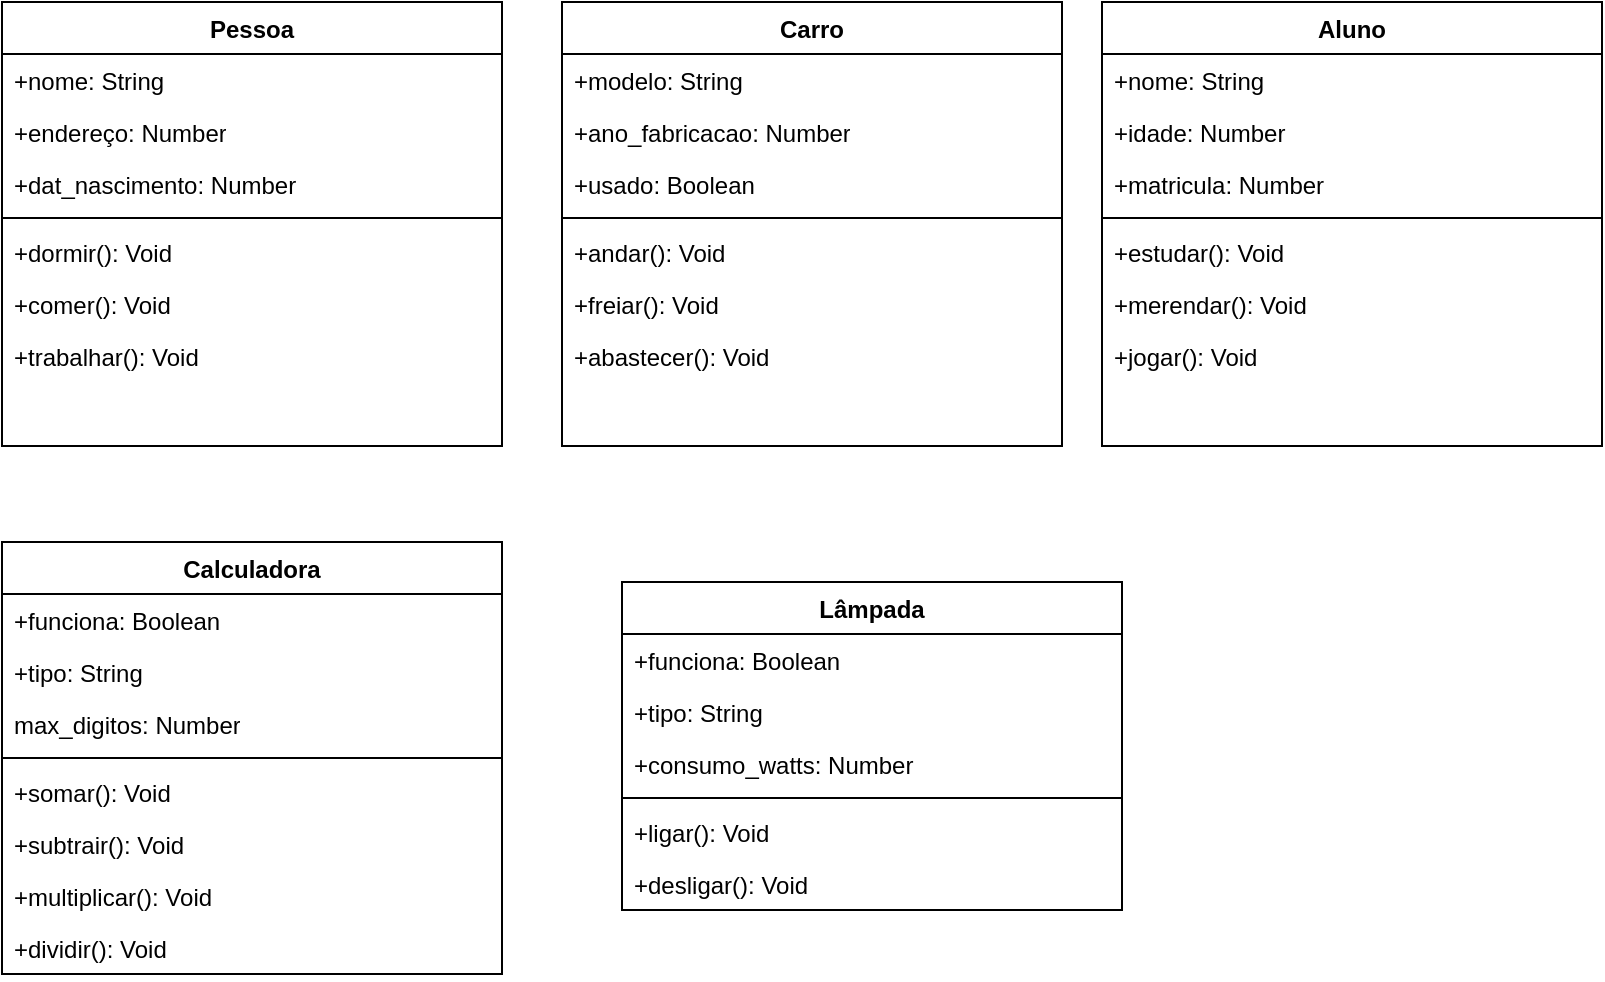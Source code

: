 <mxfile version="24.9.0">
  <diagram name="Página-1" id="UOO9eQ2JvQvyUy6u8qeK">
    <mxGraphModel dx="1434" dy="782" grid="1" gridSize="10" guides="1" tooltips="1" connect="1" arrows="1" fold="1" page="1" pageScale="1" pageWidth="827" pageHeight="1169" background="none" math="0" shadow="0">
      <root>
        <mxCell id="0" />
        <mxCell id="1" parent="0" />
        <mxCell id="2NVMPMlGQDHZLR9XXgAK-1" value="Pessoa" style="swimlane;fontStyle=1;align=center;verticalAlign=top;childLayout=stackLayout;horizontal=1;startSize=26;horizontalStack=0;resizeParent=1;resizeParentMax=0;resizeLast=0;collapsible=1;marginBottom=0;whiteSpace=wrap;html=1;" vertex="1" parent="1">
          <mxGeometry x="20" y="70" width="250" height="222" as="geometry" />
        </mxCell>
        <mxCell id="2NVMPMlGQDHZLR9XXgAK-2" value="+nome: String" style="text;strokeColor=none;fillColor=none;align=left;verticalAlign=top;spacingLeft=4;spacingRight=4;overflow=hidden;rotatable=0;points=[[0,0.5],[1,0.5]];portConstraint=eastwest;whiteSpace=wrap;html=1;" vertex="1" parent="2NVMPMlGQDHZLR9XXgAK-1">
          <mxGeometry y="26" width="250" height="26" as="geometry" />
        </mxCell>
        <mxCell id="2NVMPMlGQDHZLR9XXgAK-8" value="+endereço: Number" style="text;strokeColor=none;fillColor=none;align=left;verticalAlign=top;spacingLeft=4;spacingRight=4;overflow=hidden;rotatable=0;points=[[0,0.5],[1,0.5]];portConstraint=eastwest;whiteSpace=wrap;html=1;" vertex="1" parent="2NVMPMlGQDHZLR9XXgAK-1">
          <mxGeometry y="52" width="250" height="26" as="geometry" />
        </mxCell>
        <mxCell id="2NVMPMlGQDHZLR9XXgAK-9" value="+dat_nascimento: Number" style="text;strokeColor=none;fillColor=none;align=left;verticalAlign=top;spacingLeft=4;spacingRight=4;overflow=hidden;rotatable=0;points=[[0,0.5],[1,0.5]];portConstraint=eastwest;whiteSpace=wrap;html=1;" vertex="1" parent="2NVMPMlGQDHZLR9XXgAK-1">
          <mxGeometry y="78" width="250" height="26" as="geometry" />
        </mxCell>
        <mxCell id="2NVMPMlGQDHZLR9XXgAK-3" value="" style="line;strokeWidth=1;fillColor=none;align=left;verticalAlign=middle;spacingTop=-1;spacingLeft=3;spacingRight=3;rotatable=0;labelPosition=right;points=[];portConstraint=eastwest;strokeColor=inherit;" vertex="1" parent="2NVMPMlGQDHZLR9XXgAK-1">
          <mxGeometry y="104" width="250" height="8" as="geometry" />
        </mxCell>
        <mxCell id="2NVMPMlGQDHZLR9XXgAK-4" value="+dormir(): Void" style="text;strokeColor=none;fillColor=none;align=left;verticalAlign=top;spacingLeft=4;spacingRight=4;overflow=hidden;rotatable=0;points=[[0,0.5],[1,0.5]];portConstraint=eastwest;whiteSpace=wrap;html=1;" vertex="1" parent="2NVMPMlGQDHZLR9XXgAK-1">
          <mxGeometry y="112" width="250" height="26" as="geometry" />
        </mxCell>
        <mxCell id="2NVMPMlGQDHZLR9XXgAK-5" value="+comer(): Void" style="text;strokeColor=none;fillColor=none;align=left;verticalAlign=top;spacingLeft=4;spacingRight=4;overflow=hidden;rotatable=0;points=[[0,0.5],[1,0.5]];portConstraint=eastwest;whiteSpace=wrap;html=1;" vertex="1" parent="2NVMPMlGQDHZLR9XXgAK-1">
          <mxGeometry y="138" width="250" height="26" as="geometry" />
        </mxCell>
        <mxCell id="2NVMPMlGQDHZLR9XXgAK-6" value="+trabalhar(): Void" style="text;strokeColor=none;fillColor=none;align=left;verticalAlign=top;spacingLeft=4;spacingRight=4;overflow=hidden;rotatable=0;points=[[0,0.5],[1,0.5]];portConstraint=eastwest;whiteSpace=wrap;html=1;" vertex="1" parent="2NVMPMlGQDHZLR9XXgAK-1">
          <mxGeometry y="164" width="250" height="58" as="geometry" />
        </mxCell>
        <mxCell id="2NVMPMlGQDHZLR9XXgAK-10" value="Carro" style="swimlane;fontStyle=1;align=center;verticalAlign=top;childLayout=stackLayout;horizontal=1;startSize=26;horizontalStack=0;resizeParent=1;resizeParentMax=0;resizeLast=0;collapsible=1;marginBottom=0;whiteSpace=wrap;html=1;" vertex="1" parent="1">
          <mxGeometry x="300" y="70" width="250" height="222" as="geometry" />
        </mxCell>
        <mxCell id="2NVMPMlGQDHZLR9XXgAK-11" value="+modelo: String" style="text;strokeColor=none;fillColor=none;align=left;verticalAlign=top;spacingLeft=4;spacingRight=4;overflow=hidden;rotatable=0;points=[[0,0.5],[1,0.5]];portConstraint=eastwest;whiteSpace=wrap;html=1;" vertex="1" parent="2NVMPMlGQDHZLR9XXgAK-10">
          <mxGeometry y="26" width="250" height="26" as="geometry" />
        </mxCell>
        <mxCell id="2NVMPMlGQDHZLR9XXgAK-12" value="+ano_fabricacao: Number" style="text;strokeColor=none;fillColor=none;align=left;verticalAlign=top;spacingLeft=4;spacingRight=4;overflow=hidden;rotatable=0;points=[[0,0.5],[1,0.5]];portConstraint=eastwest;whiteSpace=wrap;html=1;" vertex="1" parent="2NVMPMlGQDHZLR9XXgAK-10">
          <mxGeometry y="52" width="250" height="26" as="geometry" />
        </mxCell>
        <mxCell id="2NVMPMlGQDHZLR9XXgAK-13" value="+usado: Boolean" style="text;strokeColor=none;fillColor=none;align=left;verticalAlign=top;spacingLeft=4;spacingRight=4;overflow=hidden;rotatable=0;points=[[0,0.5],[1,0.5]];portConstraint=eastwest;whiteSpace=wrap;html=1;" vertex="1" parent="2NVMPMlGQDHZLR9XXgAK-10">
          <mxGeometry y="78" width="250" height="26" as="geometry" />
        </mxCell>
        <mxCell id="2NVMPMlGQDHZLR9XXgAK-14" value="" style="line;strokeWidth=1;fillColor=none;align=left;verticalAlign=middle;spacingTop=-1;spacingLeft=3;spacingRight=3;rotatable=0;labelPosition=right;points=[];portConstraint=eastwest;strokeColor=inherit;" vertex="1" parent="2NVMPMlGQDHZLR9XXgAK-10">
          <mxGeometry y="104" width="250" height="8" as="geometry" />
        </mxCell>
        <mxCell id="2NVMPMlGQDHZLR9XXgAK-15" value="+andar(): Void" style="text;strokeColor=none;fillColor=none;align=left;verticalAlign=top;spacingLeft=4;spacingRight=4;overflow=hidden;rotatable=0;points=[[0,0.5],[1,0.5]];portConstraint=eastwest;whiteSpace=wrap;html=1;" vertex="1" parent="2NVMPMlGQDHZLR9XXgAK-10">
          <mxGeometry y="112" width="250" height="26" as="geometry" />
        </mxCell>
        <mxCell id="2NVMPMlGQDHZLR9XXgAK-16" value="+freiar(): Void" style="text;strokeColor=none;fillColor=none;align=left;verticalAlign=top;spacingLeft=4;spacingRight=4;overflow=hidden;rotatable=0;points=[[0,0.5],[1,0.5]];portConstraint=eastwest;whiteSpace=wrap;html=1;" vertex="1" parent="2NVMPMlGQDHZLR9XXgAK-10">
          <mxGeometry y="138" width="250" height="26" as="geometry" />
        </mxCell>
        <mxCell id="2NVMPMlGQDHZLR9XXgAK-17" value="+abastecer(): Void" style="text;strokeColor=none;fillColor=none;align=left;verticalAlign=top;spacingLeft=4;spacingRight=4;overflow=hidden;rotatable=0;points=[[0,0.5],[1,0.5]];portConstraint=eastwest;whiteSpace=wrap;html=1;" vertex="1" parent="2NVMPMlGQDHZLR9XXgAK-10">
          <mxGeometry y="164" width="250" height="58" as="geometry" />
        </mxCell>
        <mxCell id="2NVMPMlGQDHZLR9XXgAK-18" value="Aluno" style="swimlane;fontStyle=1;align=center;verticalAlign=top;childLayout=stackLayout;horizontal=1;startSize=26;horizontalStack=0;resizeParent=1;resizeParentMax=0;resizeLast=0;collapsible=1;marginBottom=0;whiteSpace=wrap;html=1;" vertex="1" parent="1">
          <mxGeometry x="570" y="70" width="250" height="222" as="geometry" />
        </mxCell>
        <mxCell id="2NVMPMlGQDHZLR9XXgAK-19" value="+nome: String" style="text;strokeColor=none;fillColor=none;align=left;verticalAlign=top;spacingLeft=4;spacingRight=4;overflow=hidden;rotatable=0;points=[[0,0.5],[1,0.5]];portConstraint=eastwest;whiteSpace=wrap;html=1;" vertex="1" parent="2NVMPMlGQDHZLR9XXgAK-18">
          <mxGeometry y="26" width="250" height="26" as="geometry" />
        </mxCell>
        <mxCell id="2NVMPMlGQDHZLR9XXgAK-20" value="+idade: Number" style="text;strokeColor=none;fillColor=none;align=left;verticalAlign=top;spacingLeft=4;spacingRight=4;overflow=hidden;rotatable=0;points=[[0,0.5],[1,0.5]];portConstraint=eastwest;whiteSpace=wrap;html=1;" vertex="1" parent="2NVMPMlGQDHZLR9XXgAK-18">
          <mxGeometry y="52" width="250" height="26" as="geometry" />
        </mxCell>
        <mxCell id="2NVMPMlGQDHZLR9XXgAK-21" value="+matricula: Number" style="text;strokeColor=none;fillColor=none;align=left;verticalAlign=top;spacingLeft=4;spacingRight=4;overflow=hidden;rotatable=0;points=[[0,0.5],[1,0.5]];portConstraint=eastwest;whiteSpace=wrap;html=1;" vertex="1" parent="2NVMPMlGQDHZLR9XXgAK-18">
          <mxGeometry y="78" width="250" height="26" as="geometry" />
        </mxCell>
        <mxCell id="2NVMPMlGQDHZLR9XXgAK-22" value="" style="line;strokeWidth=1;fillColor=none;align=left;verticalAlign=middle;spacingTop=-1;spacingLeft=3;spacingRight=3;rotatable=0;labelPosition=right;points=[];portConstraint=eastwest;strokeColor=inherit;" vertex="1" parent="2NVMPMlGQDHZLR9XXgAK-18">
          <mxGeometry y="104" width="250" height="8" as="geometry" />
        </mxCell>
        <mxCell id="2NVMPMlGQDHZLR9XXgAK-23" value="+estudar(): Void" style="text;strokeColor=none;fillColor=none;align=left;verticalAlign=top;spacingLeft=4;spacingRight=4;overflow=hidden;rotatable=0;points=[[0,0.5],[1,0.5]];portConstraint=eastwest;whiteSpace=wrap;html=1;" vertex="1" parent="2NVMPMlGQDHZLR9XXgAK-18">
          <mxGeometry y="112" width="250" height="26" as="geometry" />
        </mxCell>
        <mxCell id="2NVMPMlGQDHZLR9XXgAK-24" value="+merendar(): Void" style="text;strokeColor=none;fillColor=none;align=left;verticalAlign=top;spacingLeft=4;spacingRight=4;overflow=hidden;rotatable=0;points=[[0,0.5],[1,0.5]];portConstraint=eastwest;whiteSpace=wrap;html=1;" vertex="1" parent="2NVMPMlGQDHZLR9XXgAK-18">
          <mxGeometry y="138" width="250" height="26" as="geometry" />
        </mxCell>
        <mxCell id="2NVMPMlGQDHZLR9XXgAK-25" value="+jogar(): Void" style="text;strokeColor=none;fillColor=none;align=left;verticalAlign=top;spacingLeft=4;spacingRight=4;overflow=hidden;rotatable=0;points=[[0,0.5],[1,0.5]];portConstraint=eastwest;whiteSpace=wrap;html=1;" vertex="1" parent="2NVMPMlGQDHZLR9XXgAK-18">
          <mxGeometry y="164" width="250" height="58" as="geometry" />
        </mxCell>
        <mxCell id="2NVMPMlGQDHZLR9XXgAK-26" value="Lâmpada" style="swimlane;fontStyle=1;align=center;verticalAlign=top;childLayout=stackLayout;horizontal=1;startSize=26;horizontalStack=0;resizeParent=1;resizeParentMax=0;resizeLast=0;collapsible=1;marginBottom=0;whiteSpace=wrap;html=1;" vertex="1" parent="1">
          <mxGeometry x="330" y="360" width="250" height="164" as="geometry" />
        </mxCell>
        <mxCell id="2NVMPMlGQDHZLR9XXgAK-27" value="+funciona: Boolean" style="text;strokeColor=none;fillColor=none;align=left;verticalAlign=top;spacingLeft=4;spacingRight=4;overflow=hidden;rotatable=0;points=[[0,0.5],[1,0.5]];portConstraint=eastwest;whiteSpace=wrap;html=1;" vertex="1" parent="2NVMPMlGQDHZLR9XXgAK-26">
          <mxGeometry y="26" width="250" height="26" as="geometry" />
        </mxCell>
        <mxCell id="2NVMPMlGQDHZLR9XXgAK-28" value="+tipo: String" style="text;strokeColor=none;fillColor=none;align=left;verticalAlign=top;spacingLeft=4;spacingRight=4;overflow=hidden;rotatable=0;points=[[0,0.5],[1,0.5]];portConstraint=eastwest;whiteSpace=wrap;html=1;" vertex="1" parent="2NVMPMlGQDHZLR9XXgAK-26">
          <mxGeometry y="52" width="250" height="26" as="geometry" />
        </mxCell>
        <mxCell id="2NVMPMlGQDHZLR9XXgAK-29" value="+consumo_watts: Number" style="text;strokeColor=none;fillColor=none;align=left;verticalAlign=top;spacingLeft=4;spacingRight=4;overflow=hidden;rotatable=0;points=[[0,0.5],[1,0.5]];portConstraint=eastwest;whiteSpace=wrap;html=1;" vertex="1" parent="2NVMPMlGQDHZLR9XXgAK-26">
          <mxGeometry y="78" width="250" height="26" as="geometry" />
        </mxCell>
        <mxCell id="2NVMPMlGQDHZLR9XXgAK-30" value="" style="line;strokeWidth=1;fillColor=none;align=left;verticalAlign=middle;spacingTop=-1;spacingLeft=3;spacingRight=3;rotatable=0;labelPosition=right;points=[];portConstraint=eastwest;strokeColor=inherit;" vertex="1" parent="2NVMPMlGQDHZLR9XXgAK-26">
          <mxGeometry y="104" width="250" height="8" as="geometry" />
        </mxCell>
        <mxCell id="2NVMPMlGQDHZLR9XXgAK-31" value="+ligar(): Void" style="text;strokeColor=none;fillColor=none;align=left;verticalAlign=top;spacingLeft=4;spacingRight=4;overflow=hidden;rotatable=0;points=[[0,0.5],[1,0.5]];portConstraint=eastwest;whiteSpace=wrap;html=1;" vertex="1" parent="2NVMPMlGQDHZLR9XXgAK-26">
          <mxGeometry y="112" width="250" height="26" as="geometry" />
        </mxCell>
        <mxCell id="2NVMPMlGQDHZLR9XXgAK-32" value="+desligar(): Void" style="text;strokeColor=none;fillColor=none;align=left;verticalAlign=top;spacingLeft=4;spacingRight=4;overflow=hidden;rotatable=0;points=[[0,0.5],[1,0.5]];portConstraint=eastwest;whiteSpace=wrap;html=1;" vertex="1" parent="2NVMPMlGQDHZLR9XXgAK-26">
          <mxGeometry y="138" width="250" height="26" as="geometry" />
        </mxCell>
        <mxCell id="2NVMPMlGQDHZLR9XXgAK-42" value="Calculadora" style="swimlane;fontStyle=1;align=center;verticalAlign=top;childLayout=stackLayout;horizontal=1;startSize=26;horizontalStack=0;resizeParent=1;resizeParentMax=0;resizeLast=0;collapsible=1;marginBottom=0;whiteSpace=wrap;html=1;" vertex="1" parent="1">
          <mxGeometry x="20" y="340" width="250" height="216" as="geometry" />
        </mxCell>
        <mxCell id="2NVMPMlGQDHZLR9XXgAK-43" value="+funciona: Boolean" style="text;strokeColor=none;fillColor=none;align=left;verticalAlign=top;spacingLeft=4;spacingRight=4;overflow=hidden;rotatable=0;points=[[0,0.5],[1,0.5]];portConstraint=eastwest;whiteSpace=wrap;html=1;" vertex="1" parent="2NVMPMlGQDHZLR9XXgAK-42">
          <mxGeometry y="26" width="250" height="26" as="geometry" />
        </mxCell>
        <mxCell id="2NVMPMlGQDHZLR9XXgAK-44" value="+tipo: String" style="text;strokeColor=none;fillColor=none;align=left;verticalAlign=top;spacingLeft=4;spacingRight=4;overflow=hidden;rotatable=0;points=[[0,0.5],[1,0.5]];portConstraint=eastwest;whiteSpace=wrap;html=1;" vertex="1" parent="2NVMPMlGQDHZLR9XXgAK-42">
          <mxGeometry y="52" width="250" height="26" as="geometry" />
        </mxCell>
        <mxCell id="2NVMPMlGQDHZLR9XXgAK-45" value="max_digitos: Number" style="text;strokeColor=none;fillColor=none;align=left;verticalAlign=top;spacingLeft=4;spacingRight=4;overflow=hidden;rotatable=0;points=[[0,0.5],[1,0.5]];portConstraint=eastwest;whiteSpace=wrap;html=1;" vertex="1" parent="2NVMPMlGQDHZLR9XXgAK-42">
          <mxGeometry y="78" width="250" height="26" as="geometry" />
        </mxCell>
        <mxCell id="2NVMPMlGQDHZLR9XXgAK-46" value="" style="line;strokeWidth=1;fillColor=none;align=left;verticalAlign=middle;spacingTop=-1;spacingLeft=3;spacingRight=3;rotatable=0;labelPosition=right;points=[];portConstraint=eastwest;strokeColor=inherit;" vertex="1" parent="2NVMPMlGQDHZLR9XXgAK-42">
          <mxGeometry y="104" width="250" height="8" as="geometry" />
        </mxCell>
        <mxCell id="2NVMPMlGQDHZLR9XXgAK-47" value="+somar(): Void" style="text;strokeColor=none;fillColor=none;align=left;verticalAlign=top;spacingLeft=4;spacingRight=4;overflow=hidden;rotatable=0;points=[[0,0.5],[1,0.5]];portConstraint=eastwest;whiteSpace=wrap;html=1;" vertex="1" parent="2NVMPMlGQDHZLR9XXgAK-42">
          <mxGeometry y="112" width="250" height="26" as="geometry" />
        </mxCell>
        <mxCell id="2NVMPMlGQDHZLR9XXgAK-49" value="+subtrair(): Void" style="text;strokeColor=none;fillColor=none;align=left;verticalAlign=top;spacingLeft=4;spacingRight=4;overflow=hidden;rotatable=0;points=[[0,0.5],[1,0.5]];portConstraint=eastwest;whiteSpace=wrap;html=1;" vertex="1" parent="2NVMPMlGQDHZLR9XXgAK-42">
          <mxGeometry y="138" width="250" height="26" as="geometry" />
        </mxCell>
        <mxCell id="2NVMPMlGQDHZLR9XXgAK-50" value="+multiplicar(): Void" style="text;strokeColor=none;fillColor=none;align=left;verticalAlign=top;spacingLeft=4;spacingRight=4;overflow=hidden;rotatable=0;points=[[0,0.5],[1,0.5]];portConstraint=eastwest;whiteSpace=wrap;html=1;" vertex="1" parent="2NVMPMlGQDHZLR9XXgAK-42">
          <mxGeometry y="164" width="250" height="26" as="geometry" />
        </mxCell>
        <mxCell id="2NVMPMlGQDHZLR9XXgAK-51" value="+dividir(): Void" style="text;strokeColor=none;fillColor=none;align=left;verticalAlign=top;spacingLeft=4;spacingRight=4;overflow=hidden;rotatable=0;points=[[0,0.5],[1,0.5]];portConstraint=eastwest;whiteSpace=wrap;html=1;" vertex="1" parent="2NVMPMlGQDHZLR9XXgAK-42">
          <mxGeometry y="190" width="250" height="26" as="geometry" />
        </mxCell>
      </root>
    </mxGraphModel>
  </diagram>
</mxfile>
